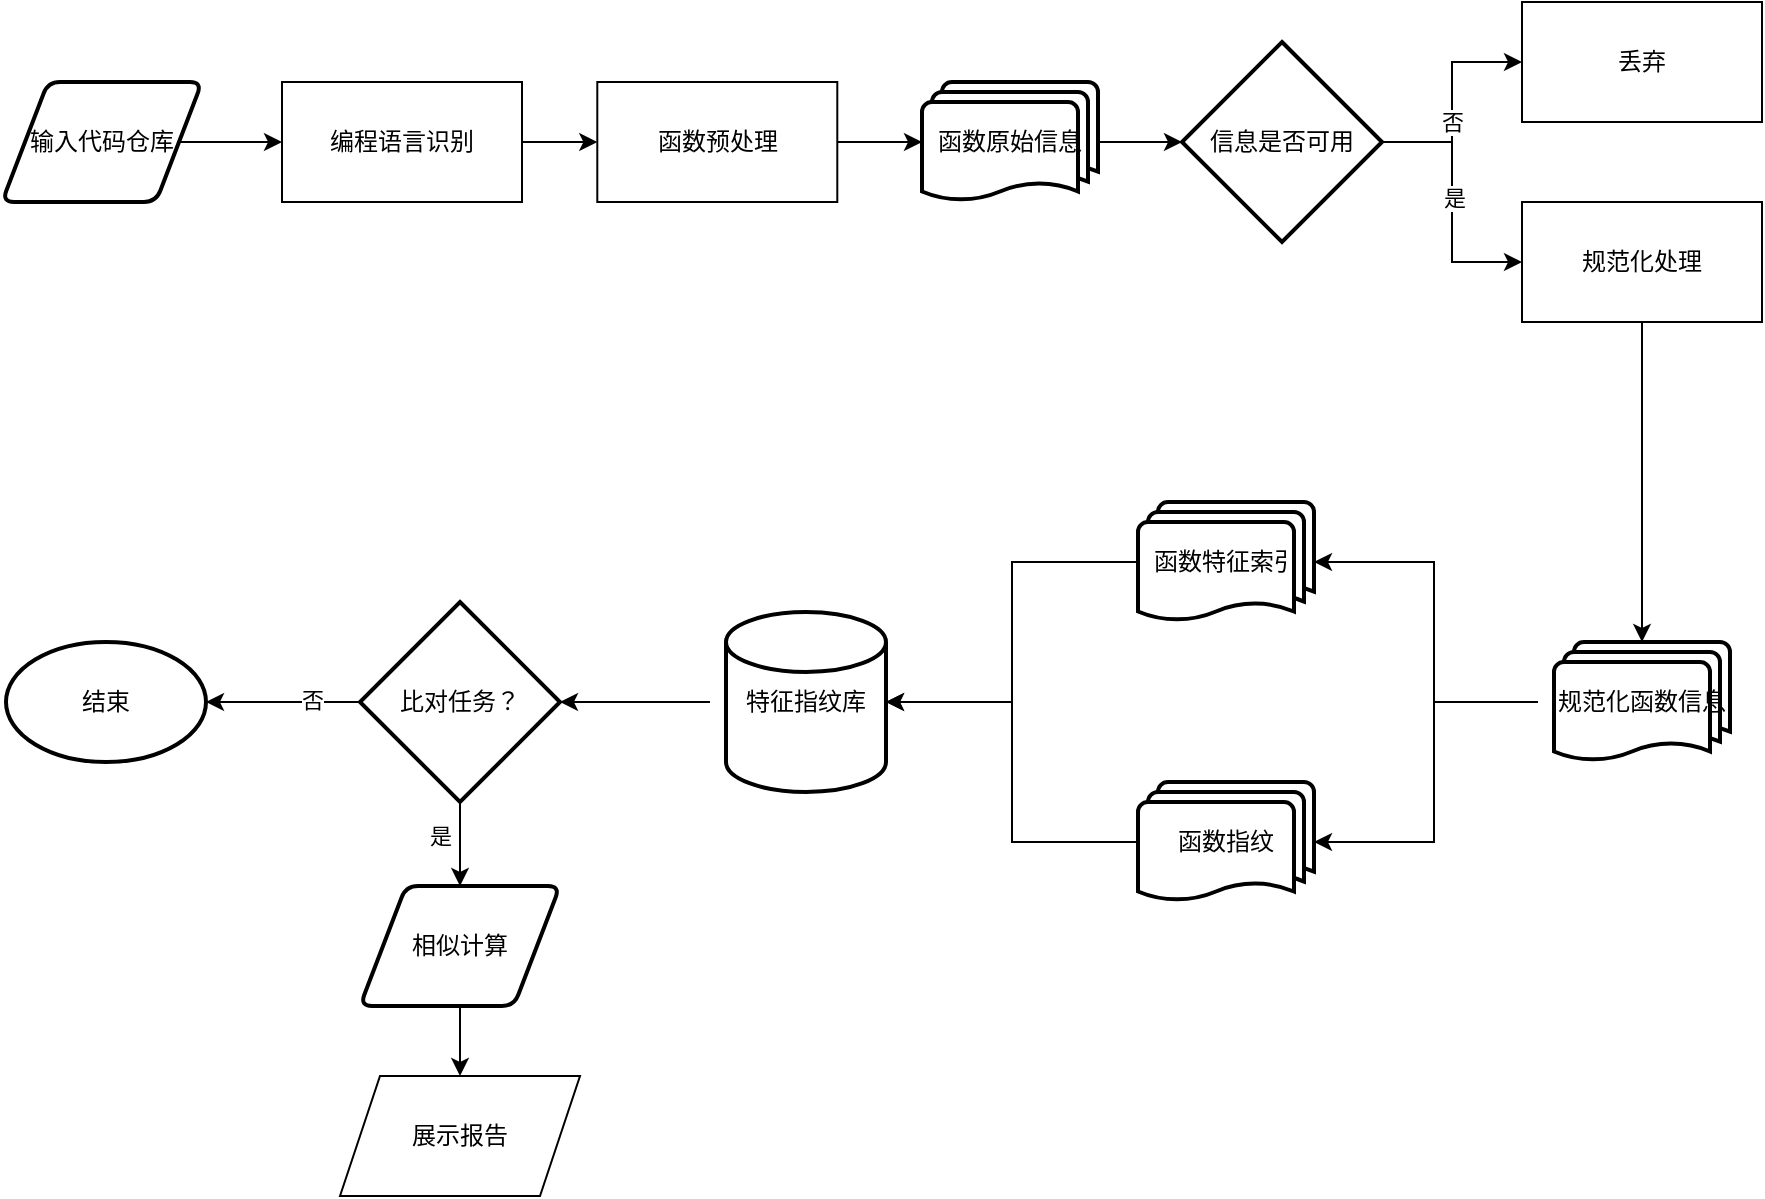 <mxfile version="20.7.4" type="github">
  <diagram id="tszFnfISc_UFImnrdG81" name="Page-1">
    <mxGraphModel dx="1072" dy="1024" grid="0" gridSize="10" guides="1" tooltips="1" connect="1" arrows="1" fold="1" page="0" pageScale="1" pageWidth="827" pageHeight="1169" math="0" shadow="0">
      <root>
        <mxCell id="0" />
        <mxCell id="1" parent="0" />
        <mxCell id="Dp4mSWFW_FbhdyJdW7f3-1" style="edgeStyle=orthogonalEdgeStyle;rounded=0;orthogonalLoop=1;jettySize=auto;html=1;entryX=0;entryY=0.5;entryDx=0;entryDy=0;entryPerimeter=0;" parent="1" source="Dp4mSWFW_FbhdyJdW7f3-2" target="Dp4mSWFW_FbhdyJdW7f3-7" edge="1">
          <mxGeometry relative="1" as="geometry" />
        </mxCell>
        <mxCell id="Dp4mSWFW_FbhdyJdW7f3-2" value="函数原始信息" style="strokeWidth=2;html=1;shape=mxgraph.flowchart.multi-document;whiteSpace=wrap;" parent="1" vertex="1">
          <mxGeometry x="510" y="80" width="88" height="60" as="geometry" />
        </mxCell>
        <mxCell id="Dp4mSWFW_FbhdyJdW7f3-3" style="edgeStyle=orthogonalEdgeStyle;rounded=0;orthogonalLoop=1;jettySize=auto;html=1;entryX=0;entryY=0.5;entryDx=0;entryDy=0;" parent="1" source="Dp4mSWFW_FbhdyJdW7f3-7" target="Dp4mSWFW_FbhdyJdW7f3-26" edge="1">
          <mxGeometry relative="1" as="geometry" />
        </mxCell>
        <mxCell id="Dp4mSWFW_FbhdyJdW7f3-4" value="否" style="edgeLabel;html=1;align=center;verticalAlign=middle;resizable=0;points=[];" parent="Dp4mSWFW_FbhdyJdW7f3-3" vertex="1" connectable="0">
          <mxGeometry x="0.192" relative="1" as="geometry">
            <mxPoint y="20" as="offset" />
          </mxGeometry>
        </mxCell>
        <mxCell id="Dp4mSWFW_FbhdyJdW7f3-5" style="edgeStyle=orthogonalEdgeStyle;rounded=0;orthogonalLoop=1;jettySize=auto;html=1;entryX=0;entryY=0.5;entryDx=0;entryDy=0;" parent="1" source="Dp4mSWFW_FbhdyJdW7f3-7" target="Dp4mSWFW_FbhdyJdW7f3-28" edge="1">
          <mxGeometry relative="1" as="geometry" />
        </mxCell>
        <mxCell id="Dp4mSWFW_FbhdyJdW7f3-6" value="是" style="edgeLabel;html=1;align=center;verticalAlign=middle;resizable=0;points=[];" parent="Dp4mSWFW_FbhdyJdW7f3-5" vertex="1" connectable="0">
          <mxGeometry x="-0.041" y="1" relative="1" as="geometry">
            <mxPoint as="offset" />
          </mxGeometry>
        </mxCell>
        <mxCell id="Dp4mSWFW_FbhdyJdW7f3-7" value="信息是否可用" style="strokeWidth=2;html=1;shape=mxgraph.flowchart.decision;whiteSpace=wrap;" parent="1" vertex="1">
          <mxGeometry x="640" y="60" width="100" height="100" as="geometry" />
        </mxCell>
        <mxCell id="BSZv8IpqevOwyCQ_0Z1T-1" style="edgeStyle=orthogonalEdgeStyle;rounded=0;orthogonalLoop=1;jettySize=auto;html=1;entryX=1;entryY=0.5;entryDx=0;entryDy=0;entryPerimeter=0;fontSize=12;endArrow=classic;endFill=1;sourcePerimeterSpacing=8;targetPerimeterSpacing=8;" edge="1" parent="1" source="Dp4mSWFW_FbhdyJdW7f3-9" target="Dp4mSWFW_FbhdyJdW7f3-13">
          <mxGeometry relative="1" as="geometry" />
        </mxCell>
        <mxCell id="BSZv8IpqevOwyCQ_0Z1T-2" style="edgeStyle=orthogonalEdgeStyle;rounded=0;orthogonalLoop=1;jettySize=auto;html=1;entryX=1;entryY=0.5;entryDx=0;entryDy=0;entryPerimeter=0;fontSize=12;endArrow=classic;endFill=1;sourcePerimeterSpacing=8;targetPerimeterSpacing=8;" edge="1" parent="1" source="Dp4mSWFW_FbhdyJdW7f3-9" target="Dp4mSWFW_FbhdyJdW7f3-11">
          <mxGeometry relative="1" as="geometry" />
        </mxCell>
        <mxCell id="Dp4mSWFW_FbhdyJdW7f3-9" value="规范化函数信息" style="strokeWidth=2;html=1;shape=mxgraph.flowchart.multi-document;whiteSpace=wrap;" parent="1" vertex="1">
          <mxGeometry x="826" y="360" width="88" height="60" as="geometry" />
        </mxCell>
        <mxCell id="Dp4mSWFW_FbhdyJdW7f3-10" style="edgeStyle=orthogonalEdgeStyle;rounded=0;orthogonalLoop=1;jettySize=auto;html=1;entryX=1;entryY=0.5;entryDx=0;entryDy=0;entryPerimeter=0;" parent="1" source="Dp4mSWFW_FbhdyJdW7f3-11" target="Dp4mSWFW_FbhdyJdW7f3-15" edge="1">
          <mxGeometry relative="1" as="geometry" />
        </mxCell>
        <mxCell id="Dp4mSWFW_FbhdyJdW7f3-11" value="函数指纹" style="strokeWidth=2;html=1;shape=mxgraph.flowchart.multi-document;whiteSpace=wrap;" parent="1" vertex="1">
          <mxGeometry x="618" y="430" width="88" height="60" as="geometry" />
        </mxCell>
        <mxCell id="Dp4mSWFW_FbhdyJdW7f3-12" style="edgeStyle=orthogonalEdgeStyle;rounded=0;orthogonalLoop=1;jettySize=auto;html=1;entryX=1;entryY=0.5;entryDx=0;entryDy=0;entryPerimeter=0;" parent="1" source="Dp4mSWFW_FbhdyJdW7f3-13" target="Dp4mSWFW_FbhdyJdW7f3-15" edge="1">
          <mxGeometry relative="1" as="geometry" />
        </mxCell>
        <mxCell id="Dp4mSWFW_FbhdyJdW7f3-13" value="函数特征索引" style="strokeWidth=2;html=1;shape=mxgraph.flowchart.multi-document;whiteSpace=wrap;" parent="1" vertex="1">
          <mxGeometry x="618" y="290" width="88" height="60" as="geometry" />
        </mxCell>
        <mxCell id="Dp4mSWFW_FbhdyJdW7f3-38" style="edgeStyle=none;curved=1;rounded=0;orthogonalLoop=1;jettySize=auto;html=1;entryX=1;entryY=0.5;entryDx=0;entryDy=0;entryPerimeter=0;fontSize=12;endArrow=classic;sourcePerimeterSpacing=8;targetPerimeterSpacing=8;endFill=1;" parent="1" source="Dp4mSWFW_FbhdyJdW7f3-15" target="Dp4mSWFW_FbhdyJdW7f3-20" edge="1">
          <mxGeometry relative="1" as="geometry" />
        </mxCell>
        <mxCell id="Dp4mSWFW_FbhdyJdW7f3-15" value="特征指纹库" style="strokeWidth=2;html=1;shape=mxgraph.flowchart.database;whiteSpace=wrap;" parent="1" vertex="1">
          <mxGeometry x="412" y="345" width="80" height="90" as="geometry" />
        </mxCell>
        <mxCell id="Dp4mSWFW_FbhdyJdW7f3-16" value="" style="edgeStyle=orthogonalEdgeStyle;rounded=0;orthogonalLoop=1;jettySize=auto;html=1;" parent="1" source="Dp4mSWFW_FbhdyJdW7f3-20" target="Dp4mSWFW_FbhdyJdW7f3-22" edge="1">
          <mxGeometry relative="1" as="geometry" />
        </mxCell>
        <mxCell id="Dp4mSWFW_FbhdyJdW7f3-17" value="是" style="edgeLabel;html=1;align=center;verticalAlign=middle;resizable=0;points=[];" parent="Dp4mSWFW_FbhdyJdW7f3-16" vertex="1" connectable="0">
          <mxGeometry x="-0.317" y="-2" relative="1" as="geometry">
            <mxPoint x="-8" y="2" as="offset" />
          </mxGeometry>
        </mxCell>
        <mxCell id="Dp4mSWFW_FbhdyJdW7f3-18" value="" style="edgeStyle=orthogonalEdgeStyle;rounded=0;orthogonalLoop=1;jettySize=auto;html=1;" parent="1" source="Dp4mSWFW_FbhdyJdW7f3-20" target="Dp4mSWFW_FbhdyJdW7f3-23" edge="1">
          <mxGeometry relative="1" as="geometry" />
        </mxCell>
        <mxCell id="Dp4mSWFW_FbhdyJdW7f3-19" value="否" style="edgeLabel;html=1;align=center;verticalAlign=middle;resizable=0;points=[];" parent="Dp4mSWFW_FbhdyJdW7f3-18" vertex="1" connectable="0">
          <mxGeometry x="-0.36" y="-1" relative="1" as="geometry">
            <mxPoint as="offset" />
          </mxGeometry>
        </mxCell>
        <mxCell id="Dp4mSWFW_FbhdyJdW7f3-20" value="比对任务？" style="strokeWidth=2;html=1;shape=mxgraph.flowchart.decision;whiteSpace=wrap;" parent="1" vertex="1">
          <mxGeometry x="229.0" y="340" width="100" height="100" as="geometry" />
        </mxCell>
        <mxCell id="Dp4mSWFW_FbhdyJdW7f3-21" style="edgeStyle=orthogonalEdgeStyle;rounded=0;orthogonalLoop=1;jettySize=auto;html=1;" parent="1" source="Dp4mSWFW_FbhdyJdW7f3-22" target="Dp4mSWFW_FbhdyJdW7f3-34" edge="1">
          <mxGeometry relative="1" as="geometry" />
        </mxCell>
        <mxCell id="Dp4mSWFW_FbhdyJdW7f3-22" value="相似计算" style="shape=parallelogram;html=1;strokeWidth=2;perimeter=parallelogramPerimeter;whiteSpace=wrap;rounded=1;arcSize=12;size=0.23;" parent="1" vertex="1">
          <mxGeometry x="229.0" y="482" width="100" height="60" as="geometry" />
        </mxCell>
        <mxCell id="Dp4mSWFW_FbhdyJdW7f3-23" value="结束" style="strokeWidth=2;html=1;shape=mxgraph.flowchart.start_1;whiteSpace=wrap;" parent="1" vertex="1">
          <mxGeometry x="52.0" y="360" width="100" height="60" as="geometry" />
        </mxCell>
        <mxCell id="Dp4mSWFW_FbhdyJdW7f3-24" style="edgeStyle=orthogonalEdgeStyle;rounded=0;orthogonalLoop=1;jettySize=auto;html=1;entryX=0;entryY=0.5;entryDx=0;entryDy=0;entryPerimeter=0;" parent="1" source="Dp4mSWFW_FbhdyJdW7f3-25" target="Dp4mSWFW_FbhdyJdW7f3-2" edge="1">
          <mxGeometry relative="1" as="geometry" />
        </mxCell>
        <mxCell id="Dp4mSWFW_FbhdyJdW7f3-25" value="函数预处理" style="rounded=0;whiteSpace=wrap;html=1;" parent="1" vertex="1">
          <mxGeometry x="347.65" y="80" width="120" height="60" as="geometry" />
        </mxCell>
        <mxCell id="Dp4mSWFW_FbhdyJdW7f3-26" value="丢弃" style="rounded=0;whiteSpace=wrap;html=1;" parent="1" vertex="1">
          <mxGeometry x="810" y="40" width="120" height="60" as="geometry" />
        </mxCell>
        <mxCell id="Dp4mSWFW_FbhdyJdW7f3-27" value="" style="edgeStyle=orthogonalEdgeStyle;rounded=0;orthogonalLoop=1;jettySize=auto;html=1;" parent="1" source="Dp4mSWFW_FbhdyJdW7f3-28" target="Dp4mSWFW_FbhdyJdW7f3-9" edge="1">
          <mxGeometry relative="1" as="geometry" />
        </mxCell>
        <mxCell id="Dp4mSWFW_FbhdyJdW7f3-28" value="规范化处理" style="rounded=0;whiteSpace=wrap;html=1;" parent="1" vertex="1">
          <mxGeometry x="810" y="140" width="120" height="60" as="geometry" />
        </mxCell>
        <mxCell id="Dp4mSWFW_FbhdyJdW7f3-29" value="" style="edgeStyle=orthogonalEdgeStyle;rounded=0;orthogonalLoop=1;jettySize=auto;html=1;" parent="1" source="Dp4mSWFW_FbhdyJdW7f3-30" target="Dp4mSWFW_FbhdyJdW7f3-36" edge="1">
          <mxGeometry relative="1" as="geometry" />
        </mxCell>
        <mxCell id="Dp4mSWFW_FbhdyJdW7f3-30" value="输入代码仓库" style="shape=parallelogram;html=1;strokeWidth=2;perimeter=parallelogramPerimeter;whiteSpace=wrap;rounded=1;arcSize=12;size=0.23;" parent="1" vertex="1">
          <mxGeometry x="50" y="80" width="100" height="60" as="geometry" />
        </mxCell>
        <mxCell id="Dp4mSWFW_FbhdyJdW7f3-34" value="展示报告" style="shape=parallelogram;perimeter=parallelogramPerimeter;whiteSpace=wrap;html=1;fixedSize=1;" parent="1" vertex="1">
          <mxGeometry x="219.0" y="577" width="120" height="60" as="geometry" />
        </mxCell>
        <mxCell id="Dp4mSWFW_FbhdyJdW7f3-35" value="" style="edgeStyle=orthogonalEdgeStyle;rounded=0;orthogonalLoop=1;jettySize=auto;html=1;" parent="1" source="Dp4mSWFW_FbhdyJdW7f3-36" target="Dp4mSWFW_FbhdyJdW7f3-25" edge="1">
          <mxGeometry relative="1" as="geometry" />
        </mxCell>
        <mxCell id="Dp4mSWFW_FbhdyJdW7f3-36" value="编程语言识别" style="rounded=0;whiteSpace=wrap;html=1;" parent="1" vertex="1">
          <mxGeometry x="190" y="80" width="120" height="60" as="geometry" />
        </mxCell>
      </root>
    </mxGraphModel>
  </diagram>
</mxfile>
